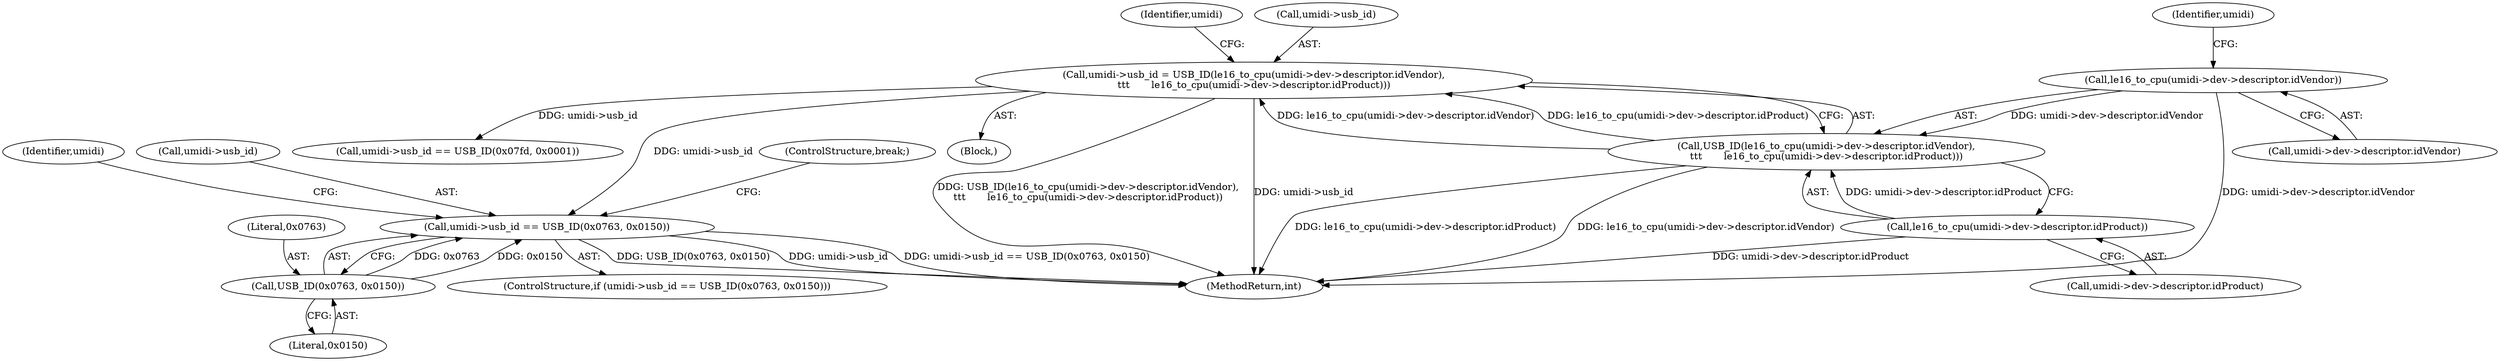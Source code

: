 digraph "0_linux_07d86ca93db7e5cdf4743564d98292042ec21af7@pointer" {
"1000226" [label="(Call,umidi->usb_id == USB_ID(0x0763, 0x0150))"];
"1000176" [label="(Call,umidi->usb_id = USB_ID(le16_to_cpu(umidi->dev->descriptor.idVendor),\n\t\t\t       le16_to_cpu(umidi->dev->descriptor.idProduct)))"];
"1000180" [label="(Call,USB_ID(le16_to_cpu(umidi->dev->descriptor.idVendor),\n\t\t\t       le16_to_cpu(umidi->dev->descriptor.idProduct)))"];
"1000181" [label="(Call,le16_to_cpu(umidi->dev->descriptor.idVendor))"];
"1000189" [label="(Call,le16_to_cpu(umidi->dev->descriptor.idProduct))"];
"1000230" [label="(Call,USB_ID(0x0763, 0x0150))"];
"1000226" [label="(Call,umidi->usb_id == USB_ID(0x0763, 0x0150))"];
"1000181" [label="(Call,le16_to_cpu(umidi->dev->descriptor.idVendor))"];
"1000193" [label="(Identifier,umidi)"];
"1000177" [label="(Call,umidi->usb_id)"];
"1000330" [label="(Call,umidi->usb_id == USB_ID(0x07fd, 0x0001))"];
"1000231" [label="(Literal,0x0763)"];
"1000176" [label="(Call,umidi->usb_id = USB_ID(le16_to_cpu(umidi->dev->descriptor.idVendor),\n\t\t\t       le16_to_cpu(umidi->dev->descriptor.idProduct)))"];
"1000190" [label="(Call,umidi->dev->descriptor.idProduct)"];
"1000232" [label="(Literal,0x0150)"];
"1000230" [label="(Call,USB_ID(0x0763, 0x0150))"];
"1000189" [label="(Call,le16_to_cpu(umidi->dev->descriptor.idProduct))"];
"1000225" [label="(ControlStructure,if (umidi->usb_id == USB_ID(0x0763, 0x0150)))"];
"1000235" [label="(Identifier,umidi)"];
"1000182" [label="(Call,umidi->dev->descriptor.idVendor)"];
"1000114" [label="(Block,)"];
"1000227" [label="(Call,umidi->usb_id)"];
"1000200" [label="(Identifier,umidi)"];
"1000574" [label="(MethodReturn,int)"];
"1000180" [label="(Call,USB_ID(le16_to_cpu(umidi->dev->descriptor.idVendor),\n\t\t\t       le16_to_cpu(umidi->dev->descriptor.idProduct)))"];
"1000239" [label="(ControlStructure,break;)"];
"1000226" -> "1000225"  [label="AST: "];
"1000226" -> "1000230"  [label="CFG: "];
"1000227" -> "1000226"  [label="AST: "];
"1000230" -> "1000226"  [label="AST: "];
"1000235" -> "1000226"  [label="CFG: "];
"1000239" -> "1000226"  [label="CFG: "];
"1000226" -> "1000574"  [label="DDG: umidi->usb_id"];
"1000226" -> "1000574"  [label="DDG: umidi->usb_id == USB_ID(0x0763, 0x0150)"];
"1000226" -> "1000574"  [label="DDG: USB_ID(0x0763, 0x0150)"];
"1000176" -> "1000226"  [label="DDG: umidi->usb_id"];
"1000230" -> "1000226"  [label="DDG: 0x0763"];
"1000230" -> "1000226"  [label="DDG: 0x0150"];
"1000176" -> "1000114"  [label="AST: "];
"1000176" -> "1000180"  [label="CFG: "];
"1000177" -> "1000176"  [label="AST: "];
"1000180" -> "1000176"  [label="AST: "];
"1000200" -> "1000176"  [label="CFG: "];
"1000176" -> "1000574"  [label="DDG: USB_ID(le16_to_cpu(umidi->dev->descriptor.idVendor),\n\t\t\t       le16_to_cpu(umidi->dev->descriptor.idProduct))"];
"1000176" -> "1000574"  [label="DDG: umidi->usb_id"];
"1000180" -> "1000176"  [label="DDG: le16_to_cpu(umidi->dev->descriptor.idVendor)"];
"1000180" -> "1000176"  [label="DDG: le16_to_cpu(umidi->dev->descriptor.idProduct)"];
"1000176" -> "1000330"  [label="DDG: umidi->usb_id"];
"1000180" -> "1000189"  [label="CFG: "];
"1000181" -> "1000180"  [label="AST: "];
"1000189" -> "1000180"  [label="AST: "];
"1000180" -> "1000574"  [label="DDG: le16_to_cpu(umidi->dev->descriptor.idProduct)"];
"1000180" -> "1000574"  [label="DDG: le16_to_cpu(umidi->dev->descriptor.idVendor)"];
"1000181" -> "1000180"  [label="DDG: umidi->dev->descriptor.idVendor"];
"1000189" -> "1000180"  [label="DDG: umidi->dev->descriptor.idProduct"];
"1000181" -> "1000182"  [label="CFG: "];
"1000182" -> "1000181"  [label="AST: "];
"1000193" -> "1000181"  [label="CFG: "];
"1000181" -> "1000574"  [label="DDG: umidi->dev->descriptor.idVendor"];
"1000189" -> "1000190"  [label="CFG: "];
"1000190" -> "1000189"  [label="AST: "];
"1000189" -> "1000574"  [label="DDG: umidi->dev->descriptor.idProduct"];
"1000230" -> "1000232"  [label="CFG: "];
"1000231" -> "1000230"  [label="AST: "];
"1000232" -> "1000230"  [label="AST: "];
}
